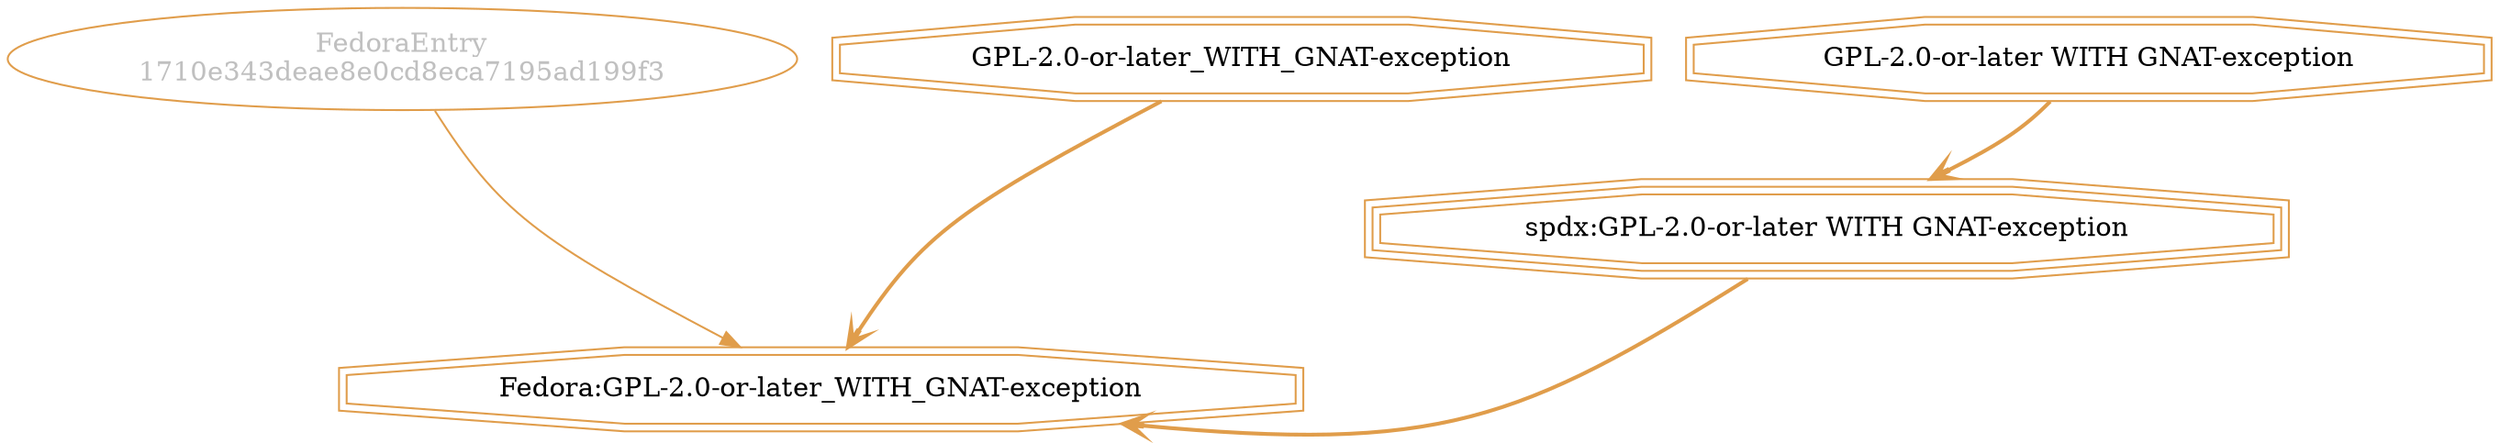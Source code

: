 strict digraph {
    node [shape=box];
    graph [splines=curved];
    6554 [label="FedoraEntry\n1710e343deae8e0cd8eca7195ad199f3"
         ,fontcolor=gray
         ,color="#e09d4b"
         ,fillcolor="beige;1"
         ,shape=ellipse];
    6555 [label="Fedora:GPL-2.0-or-later_WITH_GNAT-exception"
         ,color="#e09d4b"
         ,shape=doubleoctagon];
    6556 [label="GPL-2.0-or-later_WITH_GNAT-exception"
         ,color="#e09d4b"
         ,shape=doubleoctagon];
    6557 [label="spdx:GPL-2.0-or-later WITH GNAT-exception"
         ,color="#e09d4b"
         ,shape=tripleoctagon];
    6558 [label="GPL-2.0-or-later WITH GNAT-exception"
         ,color="#e09d4b"
         ,shape=doubleoctagon];
    6554 -> 6555 [weight=0.5
                 ,color="#e09d4b"];
    6556 -> 6555 [style=bold
                 ,arrowhead=vee
                 ,weight=0.7
                 ,color="#e09d4b"];
    6557 -> 6555 [style=bold
                 ,arrowhead=vee
                 ,weight=0.7
                 ,color="#e09d4b"];
    6558 -> 6557 [style=bold
                 ,arrowhead=vee
                 ,weight=0.7
                 ,color="#e09d4b"];
}
